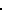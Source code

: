beginfig(9);
  def f(expr r, t, d) =
    draw r * direction(t - d) -- r * direction(t + d);
  enddef;
  draw fullcircle scaled 2RR;
  for i := 0 upto 3:
    f(RR, i * 90, Rth);
    f(RR, i * 90, rth);
    fill_subtropic(RR, i * 90, 90 - Rth, 90 - rth, C_main);
    % draw_radius(i * 90 + 45, R, RR);
    draw_radius(i * 90, R, RR * cosd(Rth));
  endfor;

  draw_filled_main(n, t, rr, r, R);
  draw_filled_face_i;
endfig;
